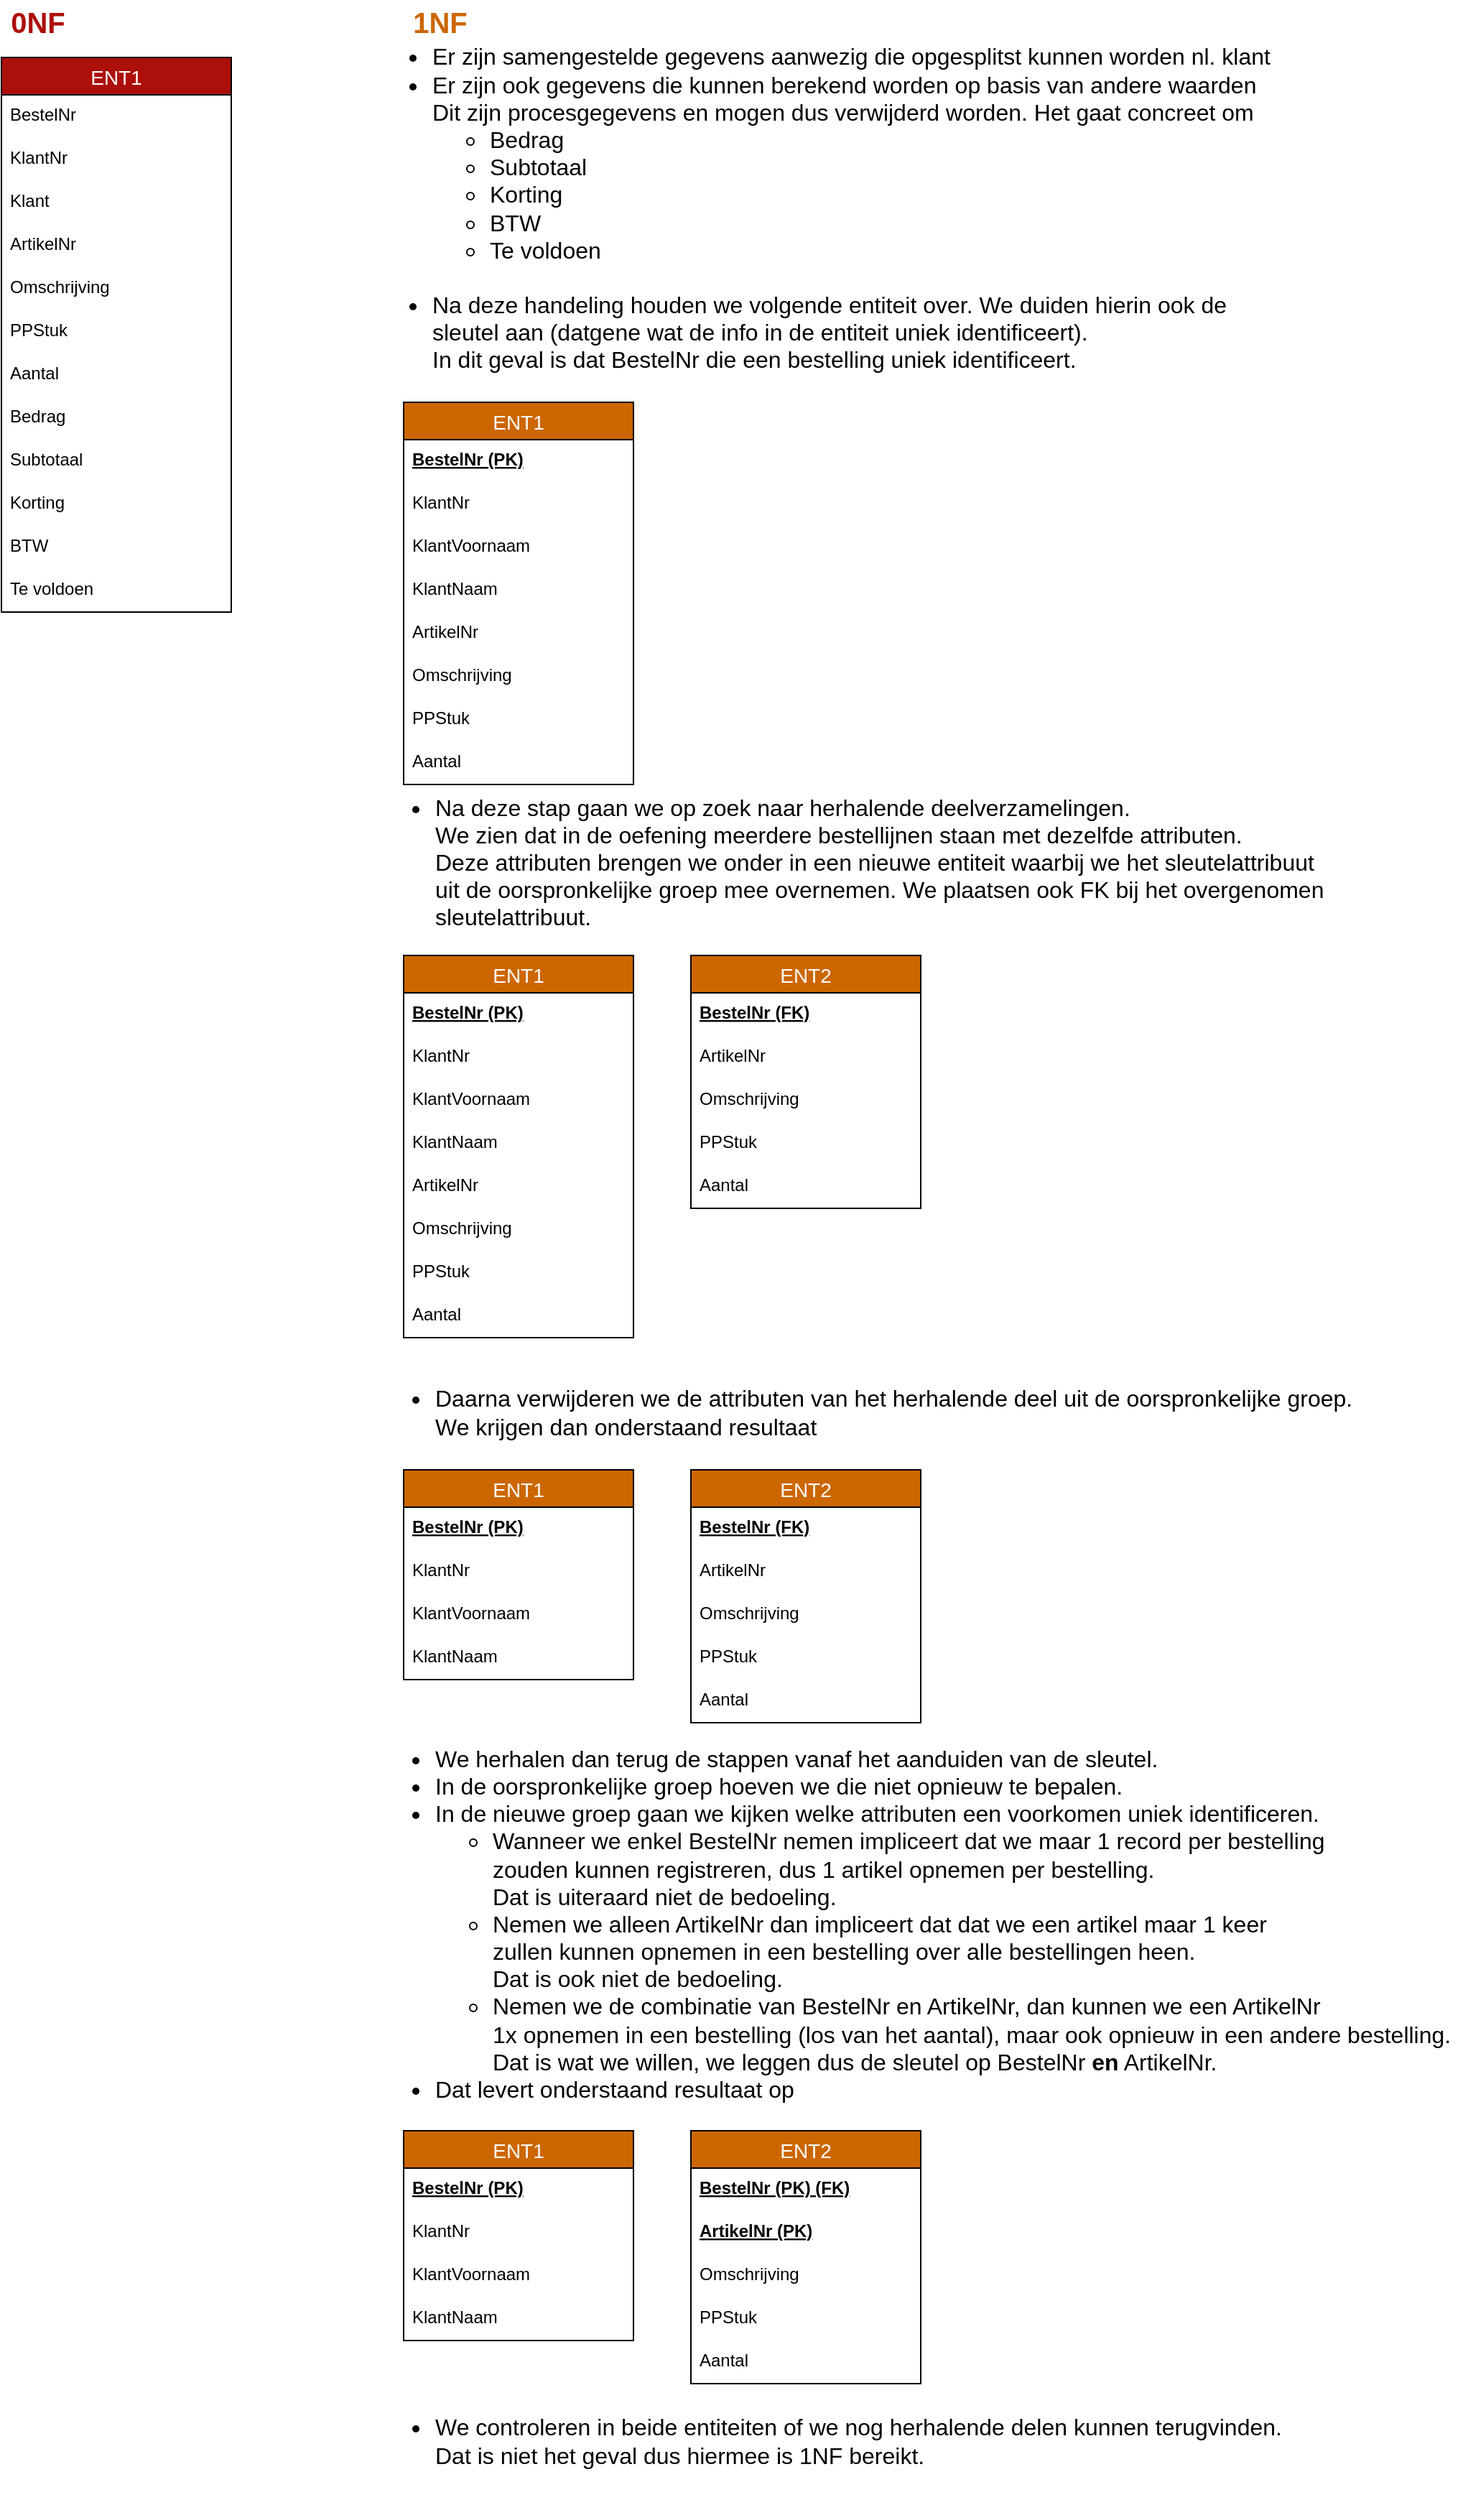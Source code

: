 <mxfile version="13.9.9" type="device" pages="5"><diagram id="R2lEEEUBdFMjLlhIrx00" name="Case 1 - Vuurwerk"><mxGraphModel dx="1422" dy="822" grid="1" gridSize="10" guides="1" tooltips="1" connect="1" arrows="1" fold="1" page="1" pageScale="1" pageWidth="850" pageHeight="1100" math="0" shadow="0" extFonts="Permanent Marker^https://fonts.googleapis.com/css?family=Permanent+Marker"><root><mxCell id="0"/><mxCell id="1" parent="0"/><mxCell id="E5xonwVhvpyoF0Op4DDS-1" value="ENT1" style="swimlane;fontStyle=0;childLayout=stackLayout;horizontal=1;startSize=26;horizontalStack=0;resizeParent=1;resizeParentMax=0;resizeLast=0;collapsible=1;marginBottom=0;align=center;fontSize=14;fillColor=#AD0F0A;fontColor=#FFFFFF;" parent="1" vertex="1"><mxGeometry x="40" y="80" width="160" height="386" as="geometry"/></mxCell><mxCell id="E5xonwVhvpyoF0Op4DDS-2" value="BestelNr" style="text;strokeColor=none;fillColor=none;spacingLeft=4;spacingRight=4;overflow=hidden;rotatable=0;points=[[0,0.5],[1,0.5]];portConstraint=eastwest;fontSize=12;" parent="E5xonwVhvpyoF0Op4DDS-1" vertex="1"><mxGeometry y="26" width="160" height="30" as="geometry"/></mxCell><mxCell id="E5xonwVhvpyoF0Op4DDS-4" value="KlantNr" style="text;strokeColor=none;fillColor=none;spacingLeft=4;spacingRight=4;overflow=hidden;rotatable=0;points=[[0,0.5],[1,0.5]];portConstraint=eastwest;fontSize=12;" parent="E5xonwVhvpyoF0Op4DDS-1" vertex="1"><mxGeometry y="56" width="160" height="30" as="geometry"/></mxCell><mxCell id="E5xonwVhvpyoF0Op4DDS-3" value="Klant" style="text;strokeColor=none;fillColor=none;spacingLeft=4;spacingRight=4;overflow=hidden;rotatable=0;points=[[0,0.5],[1,0.5]];portConstraint=eastwest;fontSize=12;" parent="E5xonwVhvpyoF0Op4DDS-1" vertex="1"><mxGeometry y="86" width="160" height="30" as="geometry"/></mxCell><mxCell id="E5xonwVhvpyoF0Op4DDS-5" value="ArtikelNr" style="text;strokeColor=none;fillColor=none;spacingLeft=4;spacingRight=4;overflow=hidden;rotatable=0;points=[[0,0.5],[1,0.5]];portConstraint=eastwest;fontSize=12;" parent="E5xonwVhvpyoF0Op4DDS-1" vertex="1"><mxGeometry y="116" width="160" height="30" as="geometry"/></mxCell><mxCell id="E5xonwVhvpyoF0Op4DDS-6" value="Omschrijving" style="text;strokeColor=none;fillColor=none;spacingLeft=4;spacingRight=4;overflow=hidden;rotatable=0;points=[[0,0.5],[1,0.5]];portConstraint=eastwest;fontSize=12;" parent="E5xonwVhvpyoF0Op4DDS-1" vertex="1"><mxGeometry y="146" width="160" height="30" as="geometry"/></mxCell><mxCell id="E5xonwVhvpyoF0Op4DDS-7" value="PPStuk" style="text;strokeColor=none;fillColor=none;spacingLeft=4;spacingRight=4;overflow=hidden;rotatable=0;points=[[0,0.5],[1,0.5]];portConstraint=eastwest;fontSize=12;" parent="E5xonwVhvpyoF0Op4DDS-1" vertex="1"><mxGeometry y="176" width="160" height="30" as="geometry"/></mxCell><mxCell id="E5xonwVhvpyoF0Op4DDS-8" value="Aantal" style="text;strokeColor=none;fillColor=none;spacingLeft=4;spacingRight=4;overflow=hidden;rotatable=0;points=[[0,0.5],[1,0.5]];portConstraint=eastwest;fontSize=12;" parent="E5xonwVhvpyoF0Op4DDS-1" vertex="1"><mxGeometry y="206" width="160" height="30" as="geometry"/></mxCell><mxCell id="E5xonwVhvpyoF0Op4DDS-9" value="Bedrag" style="text;strokeColor=none;fillColor=none;spacingLeft=4;spacingRight=4;overflow=hidden;rotatable=0;points=[[0,0.5],[1,0.5]];portConstraint=eastwest;fontSize=12;" parent="E5xonwVhvpyoF0Op4DDS-1" vertex="1"><mxGeometry y="236" width="160" height="30" as="geometry"/></mxCell><mxCell id="E5xonwVhvpyoF0Op4DDS-10" value="Subtotaal" style="text;strokeColor=none;fillColor=none;spacingLeft=4;spacingRight=4;overflow=hidden;rotatable=0;points=[[0,0.5],[1,0.5]];portConstraint=eastwest;fontSize=12;" parent="E5xonwVhvpyoF0Op4DDS-1" vertex="1"><mxGeometry y="266" width="160" height="30" as="geometry"/></mxCell><mxCell id="E5xonwVhvpyoF0Op4DDS-11" value="Korting" style="text;strokeColor=none;fillColor=none;spacingLeft=4;spacingRight=4;overflow=hidden;rotatable=0;points=[[0,0.5],[1,0.5]];portConstraint=eastwest;fontSize=12;" parent="E5xonwVhvpyoF0Op4DDS-1" vertex="1"><mxGeometry y="296" width="160" height="30" as="geometry"/></mxCell><mxCell id="E5xonwVhvpyoF0Op4DDS-12" value="BTW" style="text;strokeColor=none;fillColor=none;spacingLeft=4;spacingRight=4;overflow=hidden;rotatable=0;points=[[0,0.5],[1,0.5]];portConstraint=eastwest;fontSize=12;" parent="E5xonwVhvpyoF0Op4DDS-1" vertex="1"><mxGeometry y="326" width="160" height="30" as="geometry"/></mxCell><mxCell id="E5xonwVhvpyoF0Op4DDS-13" value="Te voldoen" style="text;strokeColor=none;fillColor=none;spacingLeft=4;spacingRight=4;overflow=hidden;rotatable=0;points=[[0,0.5],[1,0.5]];portConstraint=eastwest;fontSize=12;" parent="E5xonwVhvpyoF0Op4DDS-1" vertex="1"><mxGeometry y="356" width="160" height="30" as="geometry"/></mxCell><mxCell id="E5xonwVhvpyoF0Op4DDS-14" value="0NF" style="text;html=1;align=center;verticalAlign=middle;resizable=0;points=[];autosize=1;fontSize=20;fontStyle=1;fontColor=#AD0F0A;" parent="1" vertex="1"><mxGeometry x="40" y="40" width="50" height="30" as="geometry"/></mxCell><mxCell id="E5xonwVhvpyoF0Op4DDS-15" value="1NF" style="text;html=1;align=center;verticalAlign=middle;resizable=0;points=[];autosize=1;fontSize=20;fontStyle=1;fontColor=#CC6600;" parent="1" vertex="1"><mxGeometry x="320" y="40" width="50" height="30" as="geometry"/></mxCell><mxCell id="E5xonwVhvpyoF0Op4DDS-16" value="&lt;ul&gt;&lt;li&gt;Er zijn samengestelde gegevens aanwezig die opgesplitst kunnen worden nl. klant&lt;/li&gt;&lt;li&gt;Er zijn ook gegevens die kunnen berekend worden op basis van andere waarden&lt;br&gt;Dit zijn procesgegevens en mogen dus verwijderd worden. Het gaat concreet om&lt;br&gt;&lt;/li&gt;&lt;ul&gt;&lt;li&gt;Bedrag&lt;/li&gt;&lt;li&gt;Subtotaal&lt;/li&gt;&lt;li&gt;Korting&lt;/li&gt;&lt;li&gt;BTW&lt;/li&gt;&lt;li&gt;Te voldoen&lt;br&gt;&lt;br&gt;&lt;/li&gt;&lt;/ul&gt;&lt;li&gt;Na deze handeling houden we volgende entiteit over. We duiden hierin ook de&lt;br&gt;sleutel aan (datgene wat de info in de entiteit uniek identificeert).&lt;br&gt;In dit geval is dat BestelNr die een bestelling uniek identificeert.&amp;nbsp;&lt;/li&gt;&lt;/ul&gt;" style="text;html=1;align=left;verticalAlign=middle;resizable=0;points=[];autosize=1;fontSize=16;spacing=0;" parent="1" vertex="1"><mxGeometry x="300" y="50" width="640" height="270" as="geometry"/></mxCell><mxCell id="E5xonwVhvpyoF0Op4DDS-17" value="ENT1" style="swimlane;fontStyle=0;childLayout=stackLayout;horizontal=1;startSize=26;horizontalStack=0;resizeParent=1;resizeParentMax=0;resizeLast=0;collapsible=1;marginBottom=0;align=center;fontSize=14;fontColor=#FFFFFF;fillColor=#CC6600;" parent="1" vertex="1"><mxGeometry x="320" y="320" width="160" height="266" as="geometry"/></mxCell><mxCell id="E5xonwVhvpyoF0Op4DDS-18" value="BestelNr (PK)" style="text;strokeColor=none;fillColor=none;spacingLeft=4;spacingRight=4;overflow=hidden;rotatable=0;points=[[0,0.5],[1,0.5]];portConstraint=eastwest;fontSize=12;fontStyle=5" parent="E5xonwVhvpyoF0Op4DDS-17" vertex="1"><mxGeometry y="26" width="160" height="30" as="geometry"/></mxCell><mxCell id="E5xonwVhvpyoF0Op4DDS-20" value="KlantNr" style="text;strokeColor=none;fillColor=none;spacingLeft=4;spacingRight=4;overflow=hidden;rotatable=0;points=[[0,0.5],[1,0.5]];portConstraint=eastwest;fontSize=12;" parent="E5xonwVhvpyoF0Op4DDS-17" vertex="1"><mxGeometry y="56" width="160" height="30" as="geometry"/></mxCell><mxCell id="kCgPm_7K9zPsg-h1pmXL-1" value="KlantVoornaam" style="text;strokeColor=none;fillColor=none;spacingLeft=4;spacingRight=4;overflow=hidden;rotatable=0;points=[[0,0.5],[1,0.5]];portConstraint=eastwest;fontSize=12;" parent="E5xonwVhvpyoF0Op4DDS-17" vertex="1"><mxGeometry y="86" width="160" height="30" as="geometry"/></mxCell><mxCell id="E5xonwVhvpyoF0Op4DDS-19" value="KlantNaam" style="text;strokeColor=none;fillColor=none;spacingLeft=4;spacingRight=4;overflow=hidden;rotatable=0;points=[[0,0.5],[1,0.5]];portConstraint=eastwest;fontSize=12;" parent="E5xonwVhvpyoF0Op4DDS-17" vertex="1"><mxGeometry y="116" width="160" height="30" as="geometry"/></mxCell><mxCell id="E5xonwVhvpyoF0Op4DDS-21" value="ArtikelNr" style="text;strokeColor=none;fillColor=none;spacingLeft=4;spacingRight=4;overflow=hidden;rotatable=0;points=[[0,0.5],[1,0.5]];portConstraint=eastwest;fontSize=12;" parent="E5xonwVhvpyoF0Op4DDS-17" vertex="1"><mxGeometry y="146" width="160" height="30" as="geometry"/></mxCell><mxCell id="E5xonwVhvpyoF0Op4DDS-22" value="Omschrijving" style="text;strokeColor=none;fillColor=none;spacingLeft=4;spacingRight=4;overflow=hidden;rotatable=0;points=[[0,0.5],[1,0.5]];portConstraint=eastwest;fontSize=12;" parent="E5xonwVhvpyoF0Op4DDS-17" vertex="1"><mxGeometry y="176" width="160" height="30" as="geometry"/></mxCell><mxCell id="E5xonwVhvpyoF0Op4DDS-23" value="PPStuk" style="text;strokeColor=none;fillColor=none;spacingLeft=4;spacingRight=4;overflow=hidden;rotatable=0;points=[[0,0.5],[1,0.5]];portConstraint=eastwest;fontSize=12;" parent="E5xonwVhvpyoF0Op4DDS-17" vertex="1"><mxGeometry y="206" width="160" height="30" as="geometry"/></mxCell><mxCell id="E5xonwVhvpyoF0Op4DDS-24" value="Aantal" style="text;strokeColor=none;fillColor=none;spacingLeft=4;spacingRight=4;overflow=hidden;rotatable=0;points=[[0,0.5],[1,0.5]];portConstraint=eastwest;fontSize=12;" parent="E5xonwVhvpyoF0Op4DDS-17" vertex="1"><mxGeometry y="236" width="160" height="30" as="geometry"/></mxCell><mxCell id="E5xonwVhvpyoF0Op4DDS-30" value="&lt;ul&gt;&lt;li&gt;Na deze stap gaan we op zoek naar herhalende deelverzamelingen.&lt;br&gt;We zien dat in de oefening meerdere bestellijnen staan met dezelfde attributen.&lt;br&gt;Deze attributen brengen we onder in een nieuwe entiteit waarbij we het sleutelattribuut&lt;br&gt;uit de oorspronkelijke groep mee overnemen. We plaatsen ook FK bij het overgenomen&lt;br&gt;sleutelattribuut.&lt;/li&gt;&lt;/ul&gt;" style="text;html=1;align=left;verticalAlign=middle;resizable=0;points=[];autosize=1;fontSize=16;" parent="1" vertex="1"><mxGeometry x="300" y="575" width="670" height="130" as="geometry"/></mxCell><mxCell id="E5xonwVhvpyoF0Op4DDS-31" value="ENT1" style="swimlane;fontStyle=0;childLayout=stackLayout;horizontal=1;startSize=26;horizontalStack=0;resizeParent=1;resizeParentMax=0;resizeLast=0;collapsible=1;marginBottom=0;align=center;fontSize=14;fontColor=#FFFFFF;fillColor=#CC6600;" parent="1" vertex="1"><mxGeometry x="320" y="705" width="160" height="266" as="geometry"/></mxCell><mxCell id="E5xonwVhvpyoF0Op4DDS-32" value="BestelNr (PK)" style="text;strokeColor=none;fillColor=none;spacingLeft=4;spacingRight=4;overflow=hidden;rotatable=0;points=[[0,0.5],[1,0.5]];portConstraint=eastwest;fontSize=12;fontStyle=5" parent="E5xonwVhvpyoF0Op4DDS-31" vertex="1"><mxGeometry y="26" width="160" height="30" as="geometry"/></mxCell><mxCell id="E5xonwVhvpyoF0Op4DDS-34" value="KlantNr" style="text;strokeColor=none;fillColor=none;spacingLeft=4;spacingRight=4;overflow=hidden;rotatable=0;points=[[0,0.5],[1,0.5]];portConstraint=eastwest;fontSize=12;" parent="E5xonwVhvpyoF0Op4DDS-31" vertex="1"><mxGeometry y="56" width="160" height="30" as="geometry"/></mxCell><mxCell id="kCgPm_7K9zPsg-h1pmXL-2" value="KlantVoornaam" style="text;strokeColor=none;fillColor=none;spacingLeft=4;spacingRight=4;overflow=hidden;rotatable=0;points=[[0,0.5],[1,0.5]];portConstraint=eastwest;fontSize=12;" parent="E5xonwVhvpyoF0Op4DDS-31" vertex="1"><mxGeometry y="86" width="160" height="30" as="geometry"/></mxCell><mxCell id="E5xonwVhvpyoF0Op4DDS-33" value="KlantNaam" style="text;strokeColor=none;fillColor=none;spacingLeft=4;spacingRight=4;overflow=hidden;rotatable=0;points=[[0,0.5],[1,0.5]];portConstraint=eastwest;fontSize=12;" parent="E5xonwVhvpyoF0Op4DDS-31" vertex="1"><mxGeometry y="116" width="160" height="30" as="geometry"/></mxCell><mxCell id="E5xonwVhvpyoF0Op4DDS-35" value="ArtikelNr" style="text;strokeColor=none;fillColor=none;spacingLeft=4;spacingRight=4;overflow=hidden;rotatable=0;points=[[0,0.5],[1,0.5]];portConstraint=eastwest;fontSize=12;" parent="E5xonwVhvpyoF0Op4DDS-31" vertex="1"><mxGeometry y="146" width="160" height="30" as="geometry"/></mxCell><mxCell id="E5xonwVhvpyoF0Op4DDS-36" value="Omschrijving" style="text;strokeColor=none;fillColor=none;spacingLeft=4;spacingRight=4;overflow=hidden;rotatable=0;points=[[0,0.5],[1,0.5]];portConstraint=eastwest;fontSize=12;" parent="E5xonwVhvpyoF0Op4DDS-31" vertex="1"><mxGeometry y="176" width="160" height="30" as="geometry"/></mxCell><mxCell id="E5xonwVhvpyoF0Op4DDS-37" value="PPStuk" style="text;strokeColor=none;fillColor=none;spacingLeft=4;spacingRight=4;overflow=hidden;rotatable=0;points=[[0,0.5],[1,0.5]];portConstraint=eastwest;fontSize=12;" parent="E5xonwVhvpyoF0Op4DDS-31" vertex="1"><mxGeometry y="206" width="160" height="30" as="geometry"/></mxCell><mxCell id="E5xonwVhvpyoF0Op4DDS-38" value="Aantal" style="text;strokeColor=none;fillColor=none;spacingLeft=4;spacingRight=4;overflow=hidden;rotatable=0;points=[[0,0.5],[1,0.5]];portConstraint=eastwest;fontSize=12;" parent="E5xonwVhvpyoF0Op4DDS-31" vertex="1"><mxGeometry y="236" width="160" height="30" as="geometry"/></mxCell><mxCell id="E5xonwVhvpyoF0Op4DDS-39" value="ENT2" style="swimlane;fontStyle=0;childLayout=stackLayout;horizontal=1;startSize=26;horizontalStack=0;resizeParent=1;resizeParentMax=0;resizeLast=0;collapsible=1;marginBottom=0;align=center;fontSize=14;fontColor=#FFFFFF;fillColor=#CC6600;" parent="1" vertex="1"><mxGeometry x="520" y="705" width="160" height="176" as="geometry"/></mxCell><mxCell id="E5xonwVhvpyoF0Op4DDS-40" value="BestelNr (FK)" style="text;strokeColor=none;fillColor=none;spacingLeft=4;spacingRight=4;overflow=hidden;rotatable=0;points=[[0,0.5],[1,0.5]];portConstraint=eastwest;fontSize=12;fontStyle=5" parent="E5xonwVhvpyoF0Op4DDS-39" vertex="1"><mxGeometry y="26" width="160" height="30" as="geometry"/></mxCell><mxCell id="E5xonwVhvpyoF0Op4DDS-43" value="ArtikelNr" style="text;strokeColor=none;fillColor=none;spacingLeft=4;spacingRight=4;overflow=hidden;rotatable=0;points=[[0,0.5],[1,0.5]];portConstraint=eastwest;fontSize=12;" parent="E5xonwVhvpyoF0Op4DDS-39" vertex="1"><mxGeometry y="56" width="160" height="30" as="geometry"/></mxCell><mxCell id="E5xonwVhvpyoF0Op4DDS-44" value="Omschrijving" style="text;strokeColor=none;fillColor=none;spacingLeft=4;spacingRight=4;overflow=hidden;rotatable=0;points=[[0,0.5],[1,0.5]];portConstraint=eastwest;fontSize=12;" parent="E5xonwVhvpyoF0Op4DDS-39" vertex="1"><mxGeometry y="86" width="160" height="30" as="geometry"/></mxCell><mxCell id="E5xonwVhvpyoF0Op4DDS-45" value="PPStuk" style="text;strokeColor=none;fillColor=none;spacingLeft=4;spacingRight=4;overflow=hidden;rotatable=0;points=[[0,0.5],[1,0.5]];portConstraint=eastwest;fontSize=12;" parent="E5xonwVhvpyoF0Op4DDS-39" vertex="1"><mxGeometry y="116" width="160" height="30" as="geometry"/></mxCell><mxCell id="E5xonwVhvpyoF0Op4DDS-46" value="Aantal" style="text;strokeColor=none;fillColor=none;spacingLeft=4;spacingRight=4;overflow=hidden;rotatable=0;points=[[0,0.5],[1,0.5]];portConstraint=eastwest;fontSize=12;" parent="E5xonwVhvpyoF0Op4DDS-39" vertex="1"><mxGeometry y="146" width="160" height="30" as="geometry"/></mxCell><mxCell id="E5xonwVhvpyoF0Op4DDS-47" value="&lt;ul&gt;&lt;li&gt;Daarna verwijderen we de attributen van het herhalende deel uit de oorspronkelijke groep.&lt;br&gt;We krijgen dan onderstaand resultaat&lt;/li&gt;&lt;/ul&gt;" style="text;html=1;align=left;verticalAlign=middle;resizable=0;points=[];autosize=1;fontSize=16;" parent="1" vertex="1"><mxGeometry x="300" y="983" width="690" height="80" as="geometry"/></mxCell><mxCell id="E5xonwVhvpyoF0Op4DDS-48" value="ENT1" style="swimlane;fontStyle=0;childLayout=stackLayout;horizontal=1;startSize=26;horizontalStack=0;resizeParent=1;resizeParentMax=0;resizeLast=0;collapsible=1;marginBottom=0;align=center;fontSize=14;fontColor=#FFFFFF;fillColor=#CC6600;" parent="1" vertex="1"><mxGeometry x="320" y="1063" width="160" height="146" as="geometry"/></mxCell><mxCell id="E5xonwVhvpyoF0Op4DDS-49" value="BestelNr (PK)" style="text;strokeColor=none;fillColor=none;spacingLeft=4;spacingRight=4;overflow=hidden;rotatable=0;points=[[0,0.5],[1,0.5]];portConstraint=eastwest;fontSize=12;fontStyle=5" parent="E5xonwVhvpyoF0Op4DDS-48" vertex="1"><mxGeometry y="26" width="160" height="30" as="geometry"/></mxCell><mxCell id="E5xonwVhvpyoF0Op4DDS-51" value="KlantNr" style="text;strokeColor=none;fillColor=none;spacingLeft=4;spacingRight=4;overflow=hidden;rotatable=0;points=[[0,0.5],[1,0.5]];portConstraint=eastwest;fontSize=12;" parent="E5xonwVhvpyoF0Op4DDS-48" vertex="1"><mxGeometry y="56" width="160" height="30" as="geometry"/></mxCell><mxCell id="E5xonwVhvpyoF0Op4DDS-50" value="KlantVoornaam" style="text;strokeColor=none;fillColor=none;spacingLeft=4;spacingRight=4;overflow=hidden;rotatable=0;points=[[0,0.5],[1,0.5]];portConstraint=eastwest;fontSize=12;" parent="E5xonwVhvpyoF0Op4DDS-48" vertex="1"><mxGeometry y="86" width="160" height="30" as="geometry"/></mxCell><mxCell id="kCgPm_7K9zPsg-h1pmXL-3" value="KlantNaam" style="text;strokeColor=none;fillColor=none;spacingLeft=4;spacingRight=4;overflow=hidden;rotatable=0;points=[[0,0.5],[1,0.5]];portConstraint=eastwest;fontSize=12;" parent="E5xonwVhvpyoF0Op4DDS-48" vertex="1"><mxGeometry y="116" width="160" height="30" as="geometry"/></mxCell><mxCell id="E5xonwVhvpyoF0Op4DDS-56" value="ENT2" style="swimlane;fontStyle=0;childLayout=stackLayout;horizontal=1;startSize=26;horizontalStack=0;resizeParent=1;resizeParentMax=0;resizeLast=0;collapsible=1;marginBottom=0;align=center;fontSize=14;fontColor=#FFFFFF;fillColor=#CC6600;" parent="1" vertex="1"><mxGeometry x="520" y="1063" width="160" height="176" as="geometry"/></mxCell><mxCell id="E5xonwVhvpyoF0Op4DDS-57" value="BestelNr (FK)" style="text;strokeColor=none;fillColor=none;spacingLeft=4;spacingRight=4;overflow=hidden;rotatable=0;points=[[0,0.5],[1,0.5]];portConstraint=eastwest;fontSize=12;fontStyle=5" parent="E5xonwVhvpyoF0Op4DDS-56" vertex="1"><mxGeometry y="26" width="160" height="30" as="geometry"/></mxCell><mxCell id="E5xonwVhvpyoF0Op4DDS-58" value="ArtikelNr" style="text;strokeColor=none;fillColor=none;spacingLeft=4;spacingRight=4;overflow=hidden;rotatable=0;points=[[0,0.5],[1,0.5]];portConstraint=eastwest;fontSize=12;" parent="E5xonwVhvpyoF0Op4DDS-56" vertex="1"><mxGeometry y="56" width="160" height="30" as="geometry"/></mxCell><mxCell id="E5xonwVhvpyoF0Op4DDS-59" value="Omschrijving" style="text;strokeColor=none;fillColor=none;spacingLeft=4;spacingRight=4;overflow=hidden;rotatable=0;points=[[0,0.5],[1,0.5]];portConstraint=eastwest;fontSize=12;" parent="E5xonwVhvpyoF0Op4DDS-56" vertex="1"><mxGeometry y="86" width="160" height="30" as="geometry"/></mxCell><mxCell id="E5xonwVhvpyoF0Op4DDS-60" value="PPStuk" style="text;strokeColor=none;fillColor=none;spacingLeft=4;spacingRight=4;overflow=hidden;rotatable=0;points=[[0,0.5],[1,0.5]];portConstraint=eastwest;fontSize=12;" parent="E5xonwVhvpyoF0Op4DDS-56" vertex="1"><mxGeometry y="116" width="160" height="30" as="geometry"/></mxCell><mxCell id="E5xonwVhvpyoF0Op4DDS-61" value="Aantal" style="text;strokeColor=none;fillColor=none;spacingLeft=4;spacingRight=4;overflow=hidden;rotatable=0;points=[[0,0.5],[1,0.5]];portConstraint=eastwest;fontSize=12;" parent="E5xonwVhvpyoF0Op4DDS-56" vertex="1"><mxGeometry y="146" width="160" height="30" as="geometry"/></mxCell><mxCell id="E5xonwVhvpyoF0Op4DDS-62" value="&lt;ul&gt;&lt;li&gt;We herhalen dan terug de stappen vanaf het aanduiden van de sleutel.&lt;/li&gt;&lt;li&gt;In de oorspronkelijke groep hoeven we die niet opnieuw te bepalen.&lt;/li&gt;&lt;li&gt;In de nieuwe groep gaan we kijken welke attributen een voorkomen uniek identificeren.&lt;/li&gt;&lt;ul&gt;&lt;li&gt;Wanneer we enkel BestelNr nemen impliceert dat we maar 1 record per bestelling&lt;br&gt;zouden kunnen registreren, dus 1 artikel opnemen per bestelling.&lt;br&gt;Dat is uiteraard niet de bedoeling.&lt;/li&gt;&lt;li&gt;Nemen we alleen ArtikelNr dan impliceert dat dat we een artikel maar 1 keer&lt;br&gt;zullen kunnen opnemen in een bestelling over alle bestellingen heen.&lt;br&gt;Dat is ook niet de bedoeling.&lt;/li&gt;&lt;li&gt;Nemen we de combinatie van BestelNr en ArtikelNr, dan kunnen we een ArtikelNr&lt;br&gt;1x opnemen in een bestelling (los van het aantal), maar ook opnieuw in een andere bestelling.&lt;br&gt;Dat is wat we willen, we leggen dus de sleutel op BestelNr &lt;b&gt;en&lt;/b&gt; ArtikelNr.&lt;br&gt;&lt;/li&gt;&lt;/ul&gt;&lt;li&gt;Dat levert onderstaand resultaat op&lt;/li&gt;&lt;/ul&gt;" style="text;html=1;align=left;verticalAlign=middle;resizable=0;points=[];autosize=1;fontSize=16;" parent="1" vertex="1"><mxGeometry x="300" y="1239" width="760" height="280" as="geometry"/></mxCell><mxCell id="E5xonwVhvpyoF0Op4DDS-63" value="ENT1" style="swimlane;fontStyle=0;childLayout=stackLayout;horizontal=1;startSize=26;horizontalStack=0;resizeParent=1;resizeParentMax=0;resizeLast=0;collapsible=1;marginBottom=0;align=center;fontSize=14;fontColor=#FFFFFF;fillColor=#CC6600;" parent="1" vertex="1"><mxGeometry x="320" y="1523" width="160" height="146" as="geometry"/></mxCell><mxCell id="E5xonwVhvpyoF0Op4DDS-64" value="BestelNr (PK)" style="text;strokeColor=none;fillColor=none;spacingLeft=4;spacingRight=4;overflow=hidden;rotatable=0;points=[[0,0.5],[1,0.5]];portConstraint=eastwest;fontSize=12;fontStyle=5" parent="E5xonwVhvpyoF0Op4DDS-63" vertex="1"><mxGeometry y="26" width="160" height="30" as="geometry"/></mxCell><mxCell id="E5xonwVhvpyoF0Op4DDS-66" value="KlantNr" style="text;strokeColor=none;fillColor=none;spacingLeft=4;spacingRight=4;overflow=hidden;rotatable=0;points=[[0,0.5],[1,0.5]];portConstraint=eastwest;fontSize=12;" parent="E5xonwVhvpyoF0Op4DDS-63" vertex="1"><mxGeometry y="56" width="160" height="30" as="geometry"/></mxCell><mxCell id="E5xonwVhvpyoF0Op4DDS-65" value="KlantVoornaam" style="text;strokeColor=none;fillColor=none;spacingLeft=4;spacingRight=4;overflow=hidden;rotatable=0;points=[[0,0.5],[1,0.5]];portConstraint=eastwest;fontSize=12;" parent="E5xonwVhvpyoF0Op4DDS-63" vertex="1"><mxGeometry y="86" width="160" height="30" as="geometry"/></mxCell><mxCell id="kCgPm_7K9zPsg-h1pmXL-6" value="KlantNaam" style="text;strokeColor=none;fillColor=none;spacingLeft=4;spacingRight=4;overflow=hidden;rotatable=0;points=[[0,0.5],[1,0.5]];portConstraint=eastwest;fontSize=12;" parent="E5xonwVhvpyoF0Op4DDS-63" vertex="1"><mxGeometry y="116" width="160" height="30" as="geometry"/></mxCell><mxCell id="E5xonwVhvpyoF0Op4DDS-67" value="ENT2" style="swimlane;fontStyle=0;childLayout=stackLayout;horizontal=1;startSize=26;horizontalStack=0;resizeParent=1;resizeParentMax=0;resizeLast=0;collapsible=1;marginBottom=0;align=center;fontSize=14;fontColor=#FFFFFF;fillColor=#CC6600;" parent="1" vertex="1"><mxGeometry x="520" y="1523" width="160" height="176" as="geometry"/></mxCell><mxCell id="E5xonwVhvpyoF0Op4DDS-68" value="BestelNr (PK) (FK)" style="text;strokeColor=none;fillColor=none;spacingLeft=4;spacingRight=4;overflow=hidden;rotatable=0;points=[[0,0.5],[1,0.5]];portConstraint=eastwest;fontSize=12;fontStyle=5" parent="E5xonwVhvpyoF0Op4DDS-67" vertex="1"><mxGeometry y="26" width="160" height="30" as="geometry"/></mxCell><mxCell id="E5xonwVhvpyoF0Op4DDS-69" value="ArtikelNr (PK)" style="text;strokeColor=none;fillColor=none;spacingLeft=4;spacingRight=4;overflow=hidden;rotatable=0;points=[[0,0.5],[1,0.5]];portConstraint=eastwest;fontSize=12;fontStyle=5" parent="E5xonwVhvpyoF0Op4DDS-67" vertex="1"><mxGeometry y="56" width="160" height="30" as="geometry"/></mxCell><mxCell id="E5xonwVhvpyoF0Op4DDS-70" value="Omschrijving" style="text;strokeColor=none;fillColor=none;spacingLeft=4;spacingRight=4;overflow=hidden;rotatable=0;points=[[0,0.5],[1,0.5]];portConstraint=eastwest;fontSize=12;" parent="E5xonwVhvpyoF0Op4DDS-67" vertex="1"><mxGeometry y="86" width="160" height="30" as="geometry"/></mxCell><mxCell id="E5xonwVhvpyoF0Op4DDS-71" value="PPStuk" style="text;strokeColor=none;fillColor=none;spacingLeft=4;spacingRight=4;overflow=hidden;rotatable=0;points=[[0,0.5],[1,0.5]];portConstraint=eastwest;fontSize=12;" parent="E5xonwVhvpyoF0Op4DDS-67" vertex="1"><mxGeometry y="116" width="160" height="30" as="geometry"/></mxCell><mxCell id="E5xonwVhvpyoF0Op4DDS-72" value="Aantal" style="text;strokeColor=none;fillColor=none;spacingLeft=4;spacingRight=4;overflow=hidden;rotatable=0;points=[[0,0.5],[1,0.5]];portConstraint=eastwest;fontSize=12;" parent="E5xonwVhvpyoF0Op4DDS-67" vertex="1"><mxGeometry y="146" width="160" height="30" as="geometry"/></mxCell><mxCell id="E5xonwVhvpyoF0Op4DDS-73" value="&lt;ul&gt;&lt;li&gt;We controleren in beide entiteiten of we nog herhalende delen kunnen terugvinden.&lt;br&gt;Dat is niet het geval dus hiermee is 1NF bereikt.&lt;/li&gt;&lt;/ul&gt;" style="text;html=1;align=left;verticalAlign=middle;resizable=0;points=[];autosize=1;fontSize=16;" parent="1" vertex="1"><mxGeometry x="300" y="1699" width="640" height="80" as="geometry"/></mxCell></root></mxGraphModel></diagram><diagram id="alShIKlcZ3zGznZ9YZSY" name="Case 2 - Student"><mxGraphModel dx="1422" dy="822" grid="1" gridSize="10" guides="1" tooltips="1" connect="1" arrows="1" fold="1" page="1" pageScale="1" pageWidth="827" pageHeight="1169" math="0" shadow="0"><root><mxCell id="8VB15ubCCZPNSrbA4xf6-0"/><mxCell id="8VB15ubCCZPNSrbA4xf6-1" parent="8VB15ubCCZPNSrbA4xf6-0"/><mxCell id="8VB15ubCCZPNSrbA4xf6-2" value="ENT1" style="swimlane;fontStyle=0;childLayout=stackLayout;horizontal=1;startSize=26;horizontalStack=0;resizeParent=1;resizeParentMax=0;resizeLast=0;collapsible=1;marginBottom=0;align=center;fontSize=14;fontColor=#FFFFFF;fillColor=#AD0F0A;" parent="8VB15ubCCZPNSrbA4xf6-1" vertex="1"><mxGeometry x="20" y="79" width="180" height="506" as="geometry"/></mxCell><mxCell id="8VB15ubCCZPNSrbA4xf6-3" value="StudentNr" style="text;strokeColor=none;fillColor=none;spacingLeft=4;spacingRight=4;overflow=hidden;rotatable=0;points=[[0,0.5],[1,0.5]];portConstraint=eastwest;fontSize=12;" parent="8VB15ubCCZPNSrbA4xf6-2" vertex="1"><mxGeometry y="26" width="180" height="30" as="geometry"/></mxCell><mxCell id="8VB15ubCCZPNSrbA4xf6-4" value="StudentNaam" style="text;strokeColor=none;fillColor=none;spacingLeft=4;spacingRight=4;overflow=hidden;rotatable=0;points=[[0,0.5],[1,0.5]];portConstraint=eastwest;fontSize=12;" parent="8VB15ubCCZPNSrbA4xf6-2" vertex="1"><mxGeometry y="56" width="180" height="30" as="geometry"/></mxCell><mxCell id="8VB15ubCCZPNSrbA4xf6-5" value="StudentAdres" style="text;strokeColor=none;fillColor=none;spacingLeft=4;spacingRight=4;overflow=hidden;rotatable=0;points=[[0,0.5],[1,0.5]];portConstraint=eastwest;fontSize=12;" parent="8VB15ubCCZPNSrbA4xf6-2" vertex="1"><mxGeometry y="86" width="180" height="30" as="geometry"/></mxCell><mxCell id="8VB15ubCCZPNSrbA4xf6-6" value="StudentWoonplaats" style="text;strokeColor=none;fillColor=none;spacingLeft=4;spacingRight=4;overflow=hidden;rotatable=0;points=[[0,0.5],[1,0.5]];portConstraint=eastwest;fontSize=12;" parent="8VB15ubCCZPNSrbA4xf6-2" vertex="1"><mxGeometry y="116" width="180" height="30" as="geometry"/></mxCell><mxCell id="8VB15ubCCZPNSrbA4xf6-7" value="OpleidingsCode" style="text;strokeColor=none;fillColor=none;spacingLeft=4;spacingRight=4;overflow=hidden;rotatable=0;points=[[0,0.5],[1,0.5]];portConstraint=eastwest;fontSize=12;" parent="8VB15ubCCZPNSrbA4xf6-2" vertex="1"><mxGeometry y="146" width="180" height="30" as="geometry"/></mxCell><mxCell id="8VB15ubCCZPNSrbA4xf6-8" value="OpleidingsNaam" style="text;strokeColor=none;fillColor=none;spacingLeft=4;spacingRight=4;overflow=hidden;rotatable=0;points=[[0,0.5],[1,0.5]];portConstraint=eastwest;fontSize=12;" parent="8VB15ubCCZPNSrbA4xf6-2" vertex="1"><mxGeometry y="176" width="180" height="30" as="geometry"/></mxCell><mxCell id="8VB15ubCCZPNSrbA4xf6-9" value="Jaar" style="text;strokeColor=none;fillColor=none;spacingLeft=4;spacingRight=4;overflow=hidden;rotatable=0;points=[[0,0.5],[1,0.5]];portConstraint=eastwest;fontSize=12;" parent="8VB15ubCCZPNSrbA4xf6-2" vertex="1"><mxGeometry y="206" width="180" height="30" as="geometry"/></mxCell><mxCell id="8VB15ubCCZPNSrbA4xf6-10" value="Opleiding" style="text;strokeColor=none;fillColor=none;spacingLeft=4;spacingRight=4;overflow=hidden;rotatable=0;points=[[0,0.5],[1,0.5]];portConstraint=eastwest;fontSize=12;" parent="8VB15ubCCZPNSrbA4xf6-2" vertex="1"><mxGeometry y="236" width="180" height="30" as="geometry"/></mxCell><mxCell id="8VB15ubCCZPNSrbA4xf6-11" value="Studiepunten" style="text;strokeColor=none;fillColor=none;spacingLeft=4;spacingRight=4;overflow=hidden;rotatable=0;points=[[0,0.5],[1,0.5]];portConstraint=eastwest;fontSize=12;" parent="8VB15ubCCZPNSrbA4xf6-2" vertex="1"><mxGeometry y="266" width="180" height="30" as="geometry"/></mxCell><mxCell id="8VB15ubCCZPNSrbA4xf6-12" value="BehaaldePunten" style="text;strokeColor=none;fillColor=none;spacingLeft=4;spacingRight=4;overflow=hidden;rotatable=0;points=[[0,0.5],[1,0.5]];portConstraint=eastwest;fontSize=12;" parent="8VB15ubCCZPNSrbA4xf6-2" vertex="1"><mxGeometry y="296" width="180" height="30" as="geometry"/></mxCell><mxCell id="8VB15ubCCZPNSrbA4xf6-13" value="GewogenPunten" style="text;strokeColor=none;fillColor=none;spacingLeft=4;spacingRight=4;overflow=hidden;rotatable=0;points=[[0,0.5],[1,0.5]];portConstraint=eastwest;fontSize=12;" parent="8VB15ubCCZPNSrbA4xf6-2" vertex="1"><mxGeometry y="326" width="180" height="30" as="geometry"/></mxCell><mxCell id="8VB15ubCCZPNSrbA4xf6-14" value="Op" style="text;strokeColor=none;fillColor=none;spacingLeft=4;spacingRight=4;overflow=hidden;rotatable=0;points=[[0,0.5],[1,0.5]];portConstraint=eastwest;fontSize=12;" parent="8VB15ubCCZPNSrbA4xf6-2" vertex="1"><mxGeometry y="356" width="180" height="30" as="geometry"/></mxCell><mxCell id="8VB15ubCCZPNSrbA4xf6-15" value="TotaalGewogen" style="text;strokeColor=none;fillColor=none;spacingLeft=4;spacingRight=4;overflow=hidden;rotatable=0;points=[[0,0.5],[1,0.5]];portConstraint=eastwest;fontSize=12;" parent="8VB15ubCCZPNSrbA4xf6-2" vertex="1"><mxGeometry y="386" width="180" height="30" as="geometry"/></mxCell><mxCell id="8VB15ubCCZPNSrbA4xf6-16" value="TotaalOp" style="text;strokeColor=none;fillColor=none;spacingLeft=4;spacingRight=4;overflow=hidden;rotatable=0;points=[[0,0.5],[1,0.5]];portConstraint=eastwest;fontSize=12;" parent="8VB15ubCCZPNSrbA4xf6-2" vertex="1"><mxGeometry y="416" width="180" height="30" as="geometry"/></mxCell><mxCell id="8VB15ubCCZPNSrbA4xf6-17" value="Procent" style="text;strokeColor=none;fillColor=none;spacingLeft=4;spacingRight=4;overflow=hidden;rotatable=0;points=[[0,0.5],[1,0.5]];portConstraint=eastwest;fontSize=12;" parent="8VB15ubCCZPNSrbA4xf6-2" vertex="1"><mxGeometry y="446" width="180" height="30" as="geometry"/></mxCell><mxCell id="8VB15ubCCZPNSrbA4xf6-18" value="AantalTekorten" style="text;strokeColor=none;fillColor=none;spacingLeft=4;spacingRight=4;overflow=hidden;rotatable=0;points=[[0,0.5],[1,0.5]];portConstraint=eastwest;fontSize=12;" parent="8VB15ubCCZPNSrbA4xf6-2" vertex="1"><mxGeometry y="476" width="180" height="30" as="geometry"/></mxCell><mxCell id="499TBvwJwBU5t5Qh1s4h-0" value="0NF" style="text;html=1;align=center;verticalAlign=middle;resizable=0;points=[];autosize=1;fontSize=20;fontStyle=1;fontColor=#AD0F0A;" parent="8VB15ubCCZPNSrbA4xf6-1" vertex="1"><mxGeometry x="20" y="40" width="50" height="30" as="geometry"/></mxCell><mxCell id="499TBvwJwBU5t5Qh1s4h-1" value="1NF" style="text;html=1;align=center;verticalAlign=middle;resizable=0;points=[];autosize=1;fontSize=20;fontStyle=1;fontColor=#CC6600;" parent="8VB15ubCCZPNSrbA4xf6-1" vertex="1"><mxGeometry x="280" y="40" width="50" height="30" as="geometry"/></mxCell><mxCell id="499TBvwJwBU5t5Qh1s4h-2" value="ENT1" style="swimlane;fontStyle=0;childLayout=stackLayout;horizontal=1;startSize=26;horizontalStack=0;resizeParent=1;resizeParentMax=0;resizeLast=0;collapsible=1;marginBottom=0;align=center;fontSize=14;fontColor=#FFFFFF;fillColor=#CC6600;" parent="8VB15ubCCZPNSrbA4xf6-1" vertex="1"><mxGeometry x="280" y="79" width="160" height="266" as="geometry"/></mxCell><mxCell id="499TBvwJwBU5t5Qh1s4h-3" value="StudentNr (PK)" style="text;strokeColor=none;fillColor=none;spacingLeft=4;spacingRight=4;overflow=hidden;rotatable=0;points=[[0,0.5],[1,0.5]];portConstraint=eastwest;fontSize=12;fontStyle=5" parent="499TBvwJwBU5t5Qh1s4h-2" vertex="1"><mxGeometry y="26" width="160" height="30" as="geometry"/></mxCell><mxCell id="499TBvwJwBU5t5Qh1s4h-4" value="StudentVoornaam" style="text;strokeColor=none;fillColor=none;spacingLeft=4;spacingRight=4;overflow=hidden;rotatable=0;points=[[0,0.5],[1,0.5]];portConstraint=eastwest;fontSize=12;" parent="499TBvwJwBU5t5Qh1s4h-2" vertex="1"><mxGeometry y="56" width="160" height="30" as="geometry"/></mxCell><mxCell id="vqitZuq9Ywxq-r3FDupF-0" value="StudentNaam" style="text;strokeColor=none;fillColor=none;spacingLeft=4;spacingRight=4;overflow=hidden;rotatable=0;points=[[0,0.5],[1,0.5]];portConstraint=eastwest;fontSize=12;" vertex="1" parent="499TBvwJwBU5t5Qh1s4h-2"><mxGeometry y="86" width="160" height="30" as="geometry"/></mxCell><mxCell id="499TBvwJwBU5t5Qh1s4h-5" value="StudentAdres" style="text;strokeColor=none;fillColor=none;spacingLeft=4;spacingRight=4;overflow=hidden;rotatable=0;points=[[0,0.5],[1,0.5]];portConstraint=eastwest;fontSize=12;" parent="499TBvwJwBU5t5Qh1s4h-2" vertex="1"><mxGeometry y="116" width="160" height="30" as="geometry"/></mxCell><mxCell id="499TBvwJwBU5t5Qh1s4h-6" value="StudentWoonplaats" style="text;strokeColor=none;fillColor=none;spacingLeft=4;spacingRight=4;overflow=hidden;rotatable=0;points=[[0,0.5],[1,0.5]];portConstraint=eastwest;fontSize=12;" parent="499TBvwJwBU5t5Qh1s4h-2" vertex="1"><mxGeometry y="146" width="160" height="30" as="geometry"/></mxCell><mxCell id="499TBvwJwBU5t5Qh1s4h-7" value="OpleidingsCode" style="text;strokeColor=none;fillColor=none;spacingLeft=4;spacingRight=4;overflow=hidden;rotatable=0;points=[[0,0.5],[1,0.5]];portConstraint=eastwest;fontSize=12;" parent="499TBvwJwBU5t5Qh1s4h-2" vertex="1"><mxGeometry y="176" width="160" height="30" as="geometry"/></mxCell><mxCell id="499TBvwJwBU5t5Qh1s4h-8" value="OpleidingsNaam" style="text;strokeColor=none;fillColor=none;spacingLeft=4;spacingRight=4;overflow=hidden;rotatable=0;points=[[0,0.5],[1,0.5]];portConstraint=eastwest;fontSize=12;" parent="499TBvwJwBU5t5Qh1s4h-2" vertex="1"><mxGeometry y="206" width="160" height="30" as="geometry"/></mxCell><mxCell id="499TBvwJwBU5t5Qh1s4h-9" value="Jaar" style="text;strokeColor=none;fillColor=none;spacingLeft=4;spacingRight=4;overflow=hidden;rotatable=0;points=[[0,0.5],[1,0.5]];portConstraint=eastwest;fontSize=12;" parent="499TBvwJwBU5t5Qh1s4h-2" vertex="1"><mxGeometry y="236" width="160" height="30" as="geometry"/></mxCell><mxCell id="499TBvwJwBU5t5Qh1s4h-20" value="ENT2" style="swimlane;fontStyle=0;childLayout=stackLayout;horizontal=1;startSize=26;horizontalStack=0;resizeParent=1;resizeParentMax=0;resizeLast=0;collapsible=1;marginBottom=0;align=center;fontSize=14;fontColor=#FFFFFF;fillColor=#CC6600;" parent="8VB15ubCCZPNSrbA4xf6-1" vertex="1"><mxGeometry x="480" y="79" width="160" height="146" as="geometry"/></mxCell><mxCell id="499TBvwJwBU5t5Qh1s4h-31" value="StudentNr(PK) (FK)" style="text;strokeColor=none;fillColor=none;spacingLeft=4;spacingRight=4;overflow=hidden;rotatable=0;points=[[0,0.5],[1,0.5]];portConstraint=eastwest;fontSize=12;fontStyle=5" parent="499TBvwJwBU5t5Qh1s4h-20" vertex="1"><mxGeometry y="26" width="160" height="30" as="geometry"/></mxCell><mxCell id="499TBvwJwBU5t5Qh1s4h-28" value="Opleiding (PK)" style="text;strokeColor=none;fillColor=none;spacingLeft=4;spacingRight=4;overflow=hidden;rotatable=0;points=[[0,0.5],[1,0.5]];portConstraint=eastwest;fontSize=12;fontStyle=5" parent="499TBvwJwBU5t5Qh1s4h-20" vertex="1"><mxGeometry y="56" width="160" height="30" as="geometry"/></mxCell><mxCell id="499TBvwJwBU5t5Qh1s4h-29" value="Studiepunten" style="text;strokeColor=none;fillColor=none;spacingLeft=4;spacingRight=4;overflow=hidden;rotatable=0;points=[[0,0.5],[1,0.5]];portConstraint=eastwest;fontSize=12;" parent="499TBvwJwBU5t5Qh1s4h-20" vertex="1"><mxGeometry y="86" width="160" height="30" as="geometry"/></mxCell><mxCell id="499TBvwJwBU5t5Qh1s4h-30" value="BehaaldePunten" style="text;strokeColor=none;fillColor=none;spacingLeft=4;spacingRight=4;overflow=hidden;rotatable=0;points=[[0,0.5],[1,0.5]];portConstraint=eastwest;fontSize=12;" parent="499TBvwJwBU5t5Qh1s4h-20" vertex="1"><mxGeometry y="116" width="160" height="30" as="geometry"/></mxCell></root></mxGraphModel></diagram><diagram name="Case 3 - Camping" id="Q2X4Fw7KRNP5MrcHcS2D"><mxGraphModel dx="1422" dy="822" grid="1" gridSize="10" guides="1" tooltips="1" connect="1" arrows="1" fold="1" page="1" pageScale="1" pageWidth="827" pageHeight="1169" math="0" shadow="0"><root><mxCell id="0WUg1i_QOb-C8ro9jnk1-0"/><mxCell id="0WUg1i_QOb-C8ro9jnk1-1" parent="0WUg1i_QOb-C8ro9jnk1-0"/><mxCell id="0WUg1i_QOb-C8ro9jnk1-2" value="ENT1" style="swimlane;fontStyle=0;childLayout=stackLayout;horizontal=1;startSize=26;horizontalStack=0;resizeParent=1;resizeParentMax=0;resizeLast=0;collapsible=1;marginBottom=0;align=center;fontSize=14;fillColor=#AD0F0A;fontColor=#FFFFFF;" parent="0WUg1i_QOb-C8ro9jnk1-1" vertex="1"><mxGeometry x="20" y="79" width="140" height="236" as="geometry"/></mxCell><mxCell id="0WUg1i_QOb-C8ro9jnk1-3" value="Plaats" style="text;strokeColor=none;fillColor=none;spacingLeft=4;spacingRight=4;overflow=hidden;rotatable=0;points=[[0,0.5],[1,0.5]];portConstraint=eastwest;fontSize=12;" parent="0WUg1i_QOb-C8ro9jnk1-2" vertex="1"><mxGeometry y="26" width="140" height="30" as="geometry"/></mxCell><mxCell id="0WUg1i_QOb-C8ro9jnk1-4" value="MaxTenten" style="text;strokeColor=none;fillColor=none;spacingLeft=4;spacingRight=4;overflow=hidden;rotatable=0;points=[[0,0.5],[1,0.5]];portConstraint=eastwest;fontSize=12;" parent="0WUg1i_QOb-C8ro9jnk1-2" vertex="1"><mxGeometry y="56" width="140" height="30" as="geometry"/></mxCell><mxCell id="0WUg1i_QOb-C8ro9jnk1-5" value="MaxPers" style="text;strokeColor=none;fillColor=none;spacingLeft=4;spacingRight=4;overflow=hidden;rotatable=0;points=[[0,0.5],[1,0.5]];portConstraint=eastwest;fontSize=12;" parent="0WUg1i_QOb-C8ro9jnk1-2" vertex="1"><mxGeometry y="86" width="140" height="30" as="geometry"/></mxCell><mxCell id="0WUg1i_QOb-C8ro9jnk1-6" value="PrijsVoor" style="text;strokeColor=none;fillColor=none;spacingLeft=4;spacingRight=4;overflow=hidden;rotatable=0;points=[[0,0.5],[1,0.5]];portConstraint=eastwest;fontSize=12;" parent="0WUg1i_QOb-C8ro9jnk1-2" vertex="1"><mxGeometry y="116" width="140" height="30" as="geometry"/></mxCell><mxCell id="0WUg1i_QOb-C8ro9jnk1-7" value="PrijsHoog" style="text;strokeColor=none;fillColor=none;spacingLeft=4;spacingRight=4;overflow=hidden;rotatable=0;points=[[0,0.5],[1,0.5]];portConstraint=eastwest;fontSize=12;" parent="0WUg1i_QOb-C8ro9jnk1-2" vertex="1"><mxGeometry y="146" width="140" height="30" as="geometry"/></mxCell><mxCell id="0WUg1i_QOb-C8ro9jnk1-8" value="VoorzieningenCode" style="text;strokeColor=none;fillColor=none;spacingLeft=4;spacingRight=4;overflow=hidden;rotatable=0;points=[[0,0.5],[1,0.5]];portConstraint=eastwest;fontSize=12;" parent="0WUg1i_QOb-C8ro9jnk1-2" vertex="1"><mxGeometry y="176" width="140" height="30" as="geometry"/></mxCell><mxCell id="0WUg1i_QOb-C8ro9jnk1-9" value="VoorzieningenNaam" style="text;strokeColor=none;fillColor=none;spacingLeft=4;spacingRight=4;overflow=hidden;rotatable=0;points=[[0,0.5],[1,0.5]];portConstraint=eastwest;fontSize=12;" parent="0WUg1i_QOb-C8ro9jnk1-2" vertex="1"><mxGeometry y="206" width="140" height="30" as="geometry"/></mxCell><mxCell id="0WUg1i_QOb-C8ro9jnk1-19" value="0NF" style="text;html=1;align=center;verticalAlign=middle;resizable=0;points=[];autosize=1;fontSize=20;fontStyle=1;fontColor=#AD0F0A;" parent="0WUg1i_QOb-C8ro9jnk1-1" vertex="1"><mxGeometry x="20" y="40" width="50" height="30" as="geometry"/></mxCell><mxCell id="0WUg1i_QOb-C8ro9jnk1-20" value="1NF" style="text;html=1;align=center;verticalAlign=middle;resizable=0;points=[];autosize=1;fontSize=20;fontStyle=1;fontColor=#CC6600;" parent="0WUg1i_QOb-C8ro9jnk1-1" vertex="1"><mxGeometry x="240" y="40" width="50" height="30" as="geometry"/></mxCell><mxCell id="0WUg1i_QOb-C8ro9jnk1-68" value="ENT1" style="swimlane;fontStyle=0;childLayout=stackLayout;horizontal=1;startSize=26;horizontalStack=0;resizeParent=1;resizeParentMax=0;resizeLast=0;collapsible=1;marginBottom=0;align=center;fontSize=14;fontColor=#FFFFFF;fillColor=#CC6600;" parent="0WUg1i_QOb-C8ro9jnk1-1" vertex="1"><mxGeometry x="240" y="80" width="160" height="236" as="geometry"/></mxCell><mxCell id="0WUg1i_QOb-C8ro9jnk1-69" value="Plaats (PK)" style="text;strokeColor=none;fillColor=none;spacingLeft=4;spacingRight=4;overflow=hidden;rotatable=0;points=[[0,0.5],[1,0.5]];portConstraint=eastwest;fontSize=12;fontStyle=5" parent="0WUg1i_QOb-C8ro9jnk1-68" vertex="1"><mxGeometry y="26" width="160" height="30" as="geometry"/></mxCell><mxCell id="0WUg1i_QOb-C8ro9jnk1-70" value="MaxTenten" style="text;strokeColor=none;fillColor=none;spacingLeft=4;spacingRight=4;overflow=hidden;rotatable=0;points=[[0,0.5],[1,0.5]];portConstraint=eastwest;fontSize=12;" parent="0WUg1i_QOb-C8ro9jnk1-68" vertex="1"><mxGeometry y="56" width="160" height="30" as="geometry"/></mxCell><mxCell id="0WUg1i_QOb-C8ro9jnk1-71" value="MaxPers" style="text;strokeColor=none;fillColor=none;spacingLeft=4;spacingRight=4;overflow=hidden;rotatable=0;points=[[0,0.5],[1,0.5]];portConstraint=eastwest;fontSize=12;" parent="0WUg1i_QOb-C8ro9jnk1-68" vertex="1"><mxGeometry y="86" width="160" height="30" as="geometry"/></mxCell><mxCell id="0WUg1i_QOb-C8ro9jnk1-72" value="PrijsVoor" style="text;strokeColor=none;fillColor=none;spacingLeft=4;spacingRight=4;overflow=hidden;rotatable=0;points=[[0,0.5],[1,0.5]];portConstraint=eastwest;fontSize=12;" parent="0WUg1i_QOb-C8ro9jnk1-68" vertex="1"><mxGeometry y="116" width="160" height="30" as="geometry"/></mxCell><mxCell id="0WUg1i_QOb-C8ro9jnk1-73" value="PrijsHoog" style="text;strokeColor=none;fillColor=none;spacingLeft=4;spacingRight=4;overflow=hidden;rotatable=0;points=[[0,0.5],[1,0.5]];portConstraint=eastwest;fontSize=12;" parent="0WUg1i_QOb-C8ro9jnk1-68" vertex="1"><mxGeometry y="146" width="160" height="30" as="geometry"/></mxCell><mxCell id="0WUg1i_QOb-C8ro9jnk1-74" value="VoorzieningenCode" style="text;strokeColor=none;fillColor=none;spacingLeft=4;spacingRight=4;overflow=hidden;rotatable=0;points=[[0,0.5],[1,0.5]];portConstraint=eastwest;fontSize=12;" parent="0WUg1i_QOb-C8ro9jnk1-68" vertex="1"><mxGeometry y="176" width="160" height="30" as="geometry"/></mxCell><mxCell id="0WUg1i_QOb-C8ro9jnk1-75" value="VoorzieningenNaam" style="text;strokeColor=none;fillColor=none;spacingLeft=4;spacingRight=4;overflow=hidden;rotatable=0;points=[[0,0.5],[1,0.5]];portConstraint=eastwest;fontSize=12;" parent="0WUg1i_QOb-C8ro9jnk1-68" vertex="1"><mxGeometry y="206" width="160" height="30" as="geometry"/></mxCell></root></mxGraphModel></diagram><diagram name="Case 4 - Zeep" id="j1RquJ6Eah7A3Y34BVY2"><mxGraphModel dx="1422" dy="822" grid="1" gridSize="10" guides="1" tooltips="1" connect="1" arrows="1" fold="1" page="1" pageScale="1" pageWidth="827" pageHeight="1169" math="0" shadow="0"><root><mxCell id="Q5B_UqvTVfqhW2yra-N4-0"/><mxCell id="Q5B_UqvTVfqhW2yra-N4-1" parent="Q5B_UqvTVfqhW2yra-N4-0"/><mxCell id="Q5B_UqvTVfqhW2yra-N4-2" value="ENT1" style="swimlane;fontStyle=0;childLayout=stackLayout;horizontal=1;startSize=26;horizontalStack=0;resizeParent=1;resizeParentMax=0;resizeLast=0;collapsible=1;marginBottom=0;align=center;fontSize=14;fillColor=#AD0F0A;fontColor=#FFFFFF;" parent="Q5B_UqvTVfqhW2yra-N4-1" vertex="1"><mxGeometry x="20" y="79" width="140" height="236" as="geometry"/></mxCell><mxCell id="Q5B_UqvTVfqhW2yra-N4-3" value="Week" style="text;strokeColor=none;fillColor=none;spacingLeft=4;spacingRight=4;overflow=hidden;rotatable=0;points=[[0,0.5],[1,0.5]];portConstraint=eastwest;fontSize=12;" parent="Q5B_UqvTVfqhW2yra-N4-2" vertex="1"><mxGeometry y="26" width="140" height="30" as="geometry"/></mxCell><mxCell id="Q5B_UqvTVfqhW2yra-N4-4" value="RayonNr" style="text;strokeColor=none;fillColor=none;spacingLeft=4;spacingRight=4;overflow=hidden;rotatable=0;points=[[0,0.5],[1,0.5]];portConstraint=eastwest;fontSize=12;" parent="Q5B_UqvTVfqhW2yra-N4-2" vertex="1"><mxGeometry y="56" width="140" height="30" as="geometry"/></mxCell><mxCell id="Q5B_UqvTVfqhW2yra-N4-5" value="VertCode" style="text;strokeColor=none;fillColor=none;spacingLeft=4;spacingRight=4;overflow=hidden;rotatable=0;points=[[0,0.5],[1,0.5]];portConstraint=eastwest;fontSize=12;" parent="Q5B_UqvTVfqhW2yra-N4-2" vertex="1"><mxGeometry y="86" width="140" height="30" as="geometry"/></mxCell><mxCell id="Q5B_UqvTVfqhW2yra-N4-6" value="VertNaam" style="text;strokeColor=none;fillColor=none;spacingLeft=4;spacingRight=4;overflow=hidden;rotatable=0;points=[[0,0.5],[1,0.5]];portConstraint=eastwest;fontSize=12;" parent="Q5B_UqvTVfqhW2yra-N4-2" vertex="1"><mxGeometry y="116" width="140" height="30" as="geometry"/></mxCell><mxCell id="Q5B_UqvTVfqhW2yra-N4-7" value="Omzet" style="text;strokeColor=none;fillColor=none;spacingLeft=4;spacingRight=4;overflow=hidden;rotatable=0;points=[[0,0.5],[1,0.5]];portConstraint=eastwest;fontSize=12;" parent="Q5B_UqvTVfqhW2yra-N4-2" vertex="1"><mxGeometry y="146" width="140" height="30" as="geometry"/></mxCell><mxCell id="Q5B_UqvTVfqhW2yra-N4-8" value="RayonOmzet" style="text;strokeColor=none;fillColor=none;spacingLeft=4;spacingRight=4;overflow=hidden;rotatable=0;points=[[0,0.5],[1,0.5]];portConstraint=eastwest;fontSize=12;" parent="Q5B_UqvTVfqhW2yra-N4-2" vertex="1"><mxGeometry y="176" width="140" height="30" as="geometry"/></mxCell><mxCell id="Q5B_UqvTVfqhW2yra-N4-9" value="TotOmzet" style="text;strokeColor=none;fillColor=none;spacingLeft=4;spacingRight=4;overflow=hidden;rotatable=0;points=[[0,0.5],[1,0.5]];portConstraint=eastwest;fontSize=12;" parent="Q5B_UqvTVfqhW2yra-N4-2" vertex="1"><mxGeometry y="206" width="140" height="30" as="geometry"/></mxCell><mxCell id="Q5B_UqvTVfqhW2yra-N4-10" value="0NF" style="text;html=1;align=center;verticalAlign=middle;resizable=0;points=[];autosize=1;fontSize=20;fontStyle=1;fontColor=#AD0F0A;" parent="Q5B_UqvTVfqhW2yra-N4-1" vertex="1"><mxGeometry x="20" y="40" width="50" height="30" as="geometry"/></mxCell><mxCell id="Q5B_UqvTVfqhW2yra-N4-11" value="1NF" style="text;html=1;align=center;verticalAlign=middle;resizable=0;points=[];autosize=1;fontSize=20;fontStyle=1;fontColor=#CC6600;" parent="Q5B_UqvTVfqhW2yra-N4-1" vertex="1"><mxGeometry x="240" y="40" width="50" height="30" as="geometry"/></mxCell><mxCell id="Q5B_UqvTVfqhW2yra-N4-14" value="ENT2" style="swimlane;fontStyle=0;childLayout=stackLayout;horizontal=1;startSize=26;horizontalStack=0;resizeParent=1;resizeParentMax=0;resizeLast=0;collapsible=1;marginBottom=0;align=center;fontSize=14;fontColor=#FFFFFF;fillColor=#CC6600;" parent="Q5B_UqvTVfqhW2yra-N4-1" vertex="1"><mxGeometry x="240" y="160" width="200" height="86" as="geometry"/></mxCell><mxCell id="Q5B_UqvTVfqhW2yra-N4-15" value="RayonNr (PK)" style="text;strokeColor=none;fillColor=none;spacingLeft=4;spacingRight=4;overflow=hidden;rotatable=0;points=[[0,0.5],[1,0.5]];portConstraint=eastwest;fontSize=12;fontStyle=5" parent="Q5B_UqvTVfqhW2yra-N4-14" vertex="1"><mxGeometry y="26" width="200" height="30" as="geometry"/></mxCell><mxCell id="Q5B_UqvTVfqhW2yra-N4-16" value="Week (PK) (FK)" style="text;strokeColor=none;fillColor=none;spacingLeft=4;spacingRight=4;overflow=hidden;rotatable=0;points=[[0,0.5],[1,0.5]];portConstraint=eastwest;fontSize=12;fontStyle=5" parent="Q5B_UqvTVfqhW2yra-N4-14" vertex="1"><mxGeometry y="56" width="200" height="30" as="geometry"/></mxCell><mxCell id="Q5B_UqvTVfqhW2yra-N4-40" value="ENT1" style="swimlane;fontStyle=0;childLayout=stackLayout;horizontal=1;startSize=26;horizontalStack=0;resizeParent=1;resizeParentMax=0;resizeLast=0;collapsible=1;marginBottom=0;align=center;fontSize=14;fontColor=#FFFFFF;fillColor=#CC6600;" parent="Q5B_UqvTVfqhW2yra-N4-1" vertex="1"><mxGeometry x="240" y="80" width="200" height="56" as="geometry"/></mxCell><mxCell id="Q5B_UqvTVfqhW2yra-N4-41" value="Week (PK)" style="text;strokeColor=none;fillColor=none;spacingLeft=4;spacingRight=4;overflow=hidden;rotatable=0;points=[[0,0.5],[1,0.5]];portConstraint=eastwest;fontSize=12;fontStyle=5" parent="Q5B_UqvTVfqhW2yra-N4-40" vertex="1"><mxGeometry y="26" width="200" height="30" as="geometry"/></mxCell><mxCell id="Q5B_UqvTVfqhW2yra-N4-49" value="ENT3" style="swimlane;fontStyle=0;childLayout=stackLayout;horizontal=1;startSize=26;horizontalStack=0;resizeParent=1;resizeParentMax=0;resizeLast=0;collapsible=1;marginBottom=0;align=center;fontSize=14;fontColor=#FFFFFF;fillColor=#CC6600;" parent="Q5B_UqvTVfqhW2yra-N4-1" vertex="1"><mxGeometry x="240" y="280" width="200" height="176" as="geometry"/></mxCell><mxCell id="Q5B_UqvTVfqhW2yra-N4-50" value="RayonNr (PK) (FK)" style="text;strokeColor=none;fillColor=none;spacingLeft=4;spacingRight=4;overflow=hidden;rotatable=0;points=[[0,0.5],[1,0.5]];portConstraint=eastwest;fontSize=12;fontStyle=5" parent="Q5B_UqvTVfqhW2yra-N4-49" vertex="1"><mxGeometry y="26" width="200" height="30" as="geometry"/></mxCell><mxCell id="Q5B_UqvTVfqhW2yra-N4-51" value="Week (PK) (FK)" style="text;strokeColor=none;fillColor=none;spacingLeft=4;spacingRight=4;overflow=hidden;rotatable=0;points=[[0,0.5],[1,0.5]];portConstraint=eastwest;fontSize=12;fontStyle=5" parent="Q5B_UqvTVfqhW2yra-N4-49" vertex="1"><mxGeometry y="56" width="200" height="30" as="geometry"/></mxCell><mxCell id="Q5B_UqvTVfqhW2yra-N4-52" value="VertegenwoordigerCode (PK)" style="text;strokeColor=none;fillColor=none;spacingLeft=4;spacingRight=4;overflow=hidden;rotatable=0;points=[[0,0.5],[1,0.5]];portConstraint=eastwest;fontSize=12;fontStyle=5" parent="Q5B_UqvTVfqhW2yra-N4-49" vertex="1"><mxGeometry y="86" width="200" height="30" as="geometry"/></mxCell><mxCell id="Q5B_UqvTVfqhW2yra-N4-53" value="VertegenwoordigerNaam" style="text;strokeColor=none;fillColor=none;spacingLeft=4;spacingRight=4;overflow=hidden;rotatable=0;points=[[0,0.5],[1,0.5]];portConstraint=eastwest;fontSize=12;" parent="Q5B_UqvTVfqhW2yra-N4-49" vertex="1"><mxGeometry y="116" width="200" height="30" as="geometry"/></mxCell><mxCell id="Q5B_UqvTVfqhW2yra-N4-54" value="Omzet" style="text;strokeColor=none;fillColor=none;spacingLeft=4;spacingRight=4;overflow=hidden;rotatable=0;points=[[0,0.5],[1,0.5]];portConstraint=eastwest;fontSize=12;" parent="Q5B_UqvTVfqhW2yra-N4-49" vertex="1"><mxGeometry y="146" width="200" height="30" as="geometry"/></mxCell></root></mxGraphModel></diagram><diagram id="n0_hqncS563J3FqirDa8" name="Case 5 - Kunstgalerij"><mxGraphModel dx="1422" dy="822" grid="1" gridSize="10" guides="1" tooltips="1" connect="1" arrows="1" fold="1" page="1" pageScale="1" pageWidth="827" pageHeight="1169" math="0" shadow="0"><root><mxCell id="h9tlaNcwjysdDQhv-3gP-0"/><mxCell id="h9tlaNcwjysdDQhv-3gP-1" parent="h9tlaNcwjysdDQhv-3gP-0"/><mxCell id="yV9M4MD6CdmQmkcbBRbh-0" value="ENT1" style="swimlane;fontStyle=0;childLayout=stackLayout;horizontal=1;startSize=26;horizontalStack=0;resizeParent=1;resizeParentMax=0;resizeLast=0;collapsible=1;marginBottom=0;align=center;fontSize=14;fillColor=#AD0F0A;fontColor=#FFFFFF;" parent="h9tlaNcwjysdDQhv-3gP-1" vertex="1"><mxGeometry x="20" y="79" width="180" height="416" as="geometry"/></mxCell><mxCell id="yV9M4MD6CdmQmkcbBRbh-1" value="KlantNr" style="text;strokeColor=none;fillColor=none;spacingLeft=4;spacingRight=4;overflow=hidden;rotatable=0;points=[[0,0.5],[1,0.5]];portConstraint=eastwest;fontSize=12;" parent="yV9M4MD6CdmQmkcbBRbh-0" vertex="1"><mxGeometry y="26" width="180" height="30" as="geometry"/></mxCell><mxCell id="yV9M4MD6CdmQmkcbBRbh-2" value="KlantNaam" style="text;strokeColor=none;fillColor=none;spacingLeft=4;spacingRight=4;overflow=hidden;rotatable=0;points=[[0,0.5],[1,0.5]];portConstraint=eastwest;fontSize=12;" parent="yV9M4MD6CdmQmkcbBRbh-0" vertex="1"><mxGeometry y="56" width="180" height="30" as="geometry"/></mxCell><mxCell id="yV9M4MD6CdmQmkcbBRbh-3" value="Tel" style="text;strokeColor=none;fillColor=none;spacingLeft=4;spacingRight=4;overflow=hidden;rotatable=0;points=[[0,0.5],[1,0.5]];portConstraint=eastwest;fontSize=12;" parent="yV9M4MD6CdmQmkcbBRbh-0" vertex="1"><mxGeometry y="86" width="180" height="30" as="geometry"/></mxCell><mxCell id="yV9M4MD6CdmQmkcbBRbh-4" value="Straat" style="text;strokeColor=none;fillColor=none;spacingLeft=4;spacingRight=4;overflow=hidden;rotatable=0;points=[[0,0.5],[1,0.5]];portConstraint=eastwest;fontSize=12;" parent="yV9M4MD6CdmQmkcbBRbh-0" vertex="1"><mxGeometry y="116" width="180" height="30" as="geometry"/></mxCell><mxCell id="yV9M4MD6CdmQmkcbBRbh-5" value="Nr" style="text;strokeColor=none;fillColor=none;spacingLeft=4;spacingRight=4;overflow=hidden;rotatable=0;points=[[0,0.5],[1,0.5]];portConstraint=eastwest;fontSize=12;" parent="yV9M4MD6CdmQmkcbBRbh-0" vertex="1"><mxGeometry y="146" width="180" height="30" as="geometry"/></mxCell><mxCell id="yV9M4MD6CdmQmkcbBRbh-6" value="Postcode" style="text;strokeColor=none;fillColor=none;spacingLeft=4;spacingRight=4;overflow=hidden;rotatable=0;points=[[0,0.5],[1,0.5]];portConstraint=eastwest;fontSize=12;" parent="yV9M4MD6CdmQmkcbBRbh-0" vertex="1"><mxGeometry y="176" width="180" height="30" as="geometry"/></mxCell><mxCell id="yV9M4MD6CdmQmkcbBRbh-7" value="Plaats" style="text;strokeColor=none;fillColor=none;spacingLeft=4;spacingRight=4;overflow=hidden;rotatable=0;points=[[0,0.5],[1,0.5]];portConstraint=eastwest;fontSize=12;" parent="yV9M4MD6CdmQmkcbBRbh-0" vertex="1"><mxGeometry y="206" width="180" height="30" as="geometry"/></mxCell><mxCell id="yV9M4MD6CdmQmkcbBRbh-8" value="ArtiestNr" style="text;strokeColor=none;fillColor=none;spacingLeft=4;spacingRight=4;overflow=hidden;rotatable=0;points=[[0,0.5],[1,0.5]];portConstraint=eastwest;fontSize=12;" parent="yV9M4MD6CdmQmkcbBRbh-0" vertex="1"><mxGeometry y="236" width="180" height="30" as="geometry"/></mxCell><mxCell id="yV9M4MD6CdmQmkcbBRbh-9" value="ArtiestNaam" style="text;strokeColor=none;fillColor=none;spacingLeft=4;spacingRight=4;overflow=hidden;rotatable=0;points=[[0,0.5],[1,0.5]];portConstraint=eastwest;fontSize=12;" parent="yV9M4MD6CdmQmkcbBRbh-0" vertex="1"><mxGeometry y="266" width="180" height="30" as="geometry"/></mxCell><mxCell id="yV9M4MD6CdmQmkcbBRbh-10" value="SchilderijNr" style="text;strokeColor=none;fillColor=none;spacingLeft=4;spacingRight=4;overflow=hidden;rotatable=0;points=[[0,0.5],[1,0.5]];portConstraint=eastwest;fontSize=12;" parent="yV9M4MD6CdmQmkcbBRbh-0" vertex="1"><mxGeometry y="296" width="180" height="30" as="geometry"/></mxCell><mxCell id="yV9M4MD6CdmQmkcbBRbh-11" value="SchilderijNaam" style="text;strokeColor=none;fillColor=none;spacingLeft=4;spacingRight=4;overflow=hidden;rotatable=0;points=[[0,0.5],[1,0.5]];portConstraint=eastwest;fontSize=12;" parent="yV9M4MD6CdmQmkcbBRbh-0" vertex="1"><mxGeometry y="326" width="180" height="30" as="geometry"/></mxCell><mxCell id="yV9M4MD6CdmQmkcbBRbh-12" value="Aankoopdatum" style="text;strokeColor=none;fillColor=none;spacingLeft=4;spacingRight=4;overflow=hidden;rotatable=0;points=[[0,0.5],[1,0.5]];portConstraint=eastwest;fontSize=12;" parent="yV9M4MD6CdmQmkcbBRbh-0" vertex="1"><mxGeometry y="356" width="180" height="30" as="geometry"/></mxCell><mxCell id="yV9M4MD6CdmQmkcbBRbh-13" value="Prijs" style="text;strokeColor=none;fillColor=none;spacingLeft=4;spacingRight=4;overflow=hidden;rotatable=0;points=[[0,0.5],[1,0.5]];portConstraint=eastwest;fontSize=12;" parent="yV9M4MD6CdmQmkcbBRbh-0" vertex="1"><mxGeometry y="386" width="180" height="30" as="geometry"/></mxCell><mxCell id="yV9M4MD6CdmQmkcbBRbh-17" value="0NF" style="text;html=1;align=center;verticalAlign=middle;resizable=0;points=[];autosize=1;fontSize=20;fontStyle=1;fontColor=#AD0F0A;" parent="h9tlaNcwjysdDQhv-3gP-1" vertex="1"><mxGeometry x="20" y="40" width="50" height="30" as="geometry"/></mxCell><mxCell id="yV9M4MD6CdmQmkcbBRbh-18" value="1NF" style="text;html=1;align=center;verticalAlign=middle;resizable=0;points=[];autosize=1;fontSize=20;fontStyle=1;fontColor=#CC6600;" parent="h9tlaNcwjysdDQhv-3gP-1" vertex="1"><mxGeometry x="280" y="40" width="50" height="30" as="geometry"/></mxCell><mxCell id="yV9M4MD6CdmQmkcbBRbh-19" value="ENT1" style="swimlane;fontStyle=0;childLayout=stackLayout;horizontal=1;startSize=26;horizontalStack=0;resizeParent=1;resizeParentMax=0;resizeLast=0;collapsible=1;marginBottom=0;align=center;fontSize=14;fontColor=#FFFFFF;fillColor=#CC6600;" parent="h9tlaNcwjysdDQhv-3gP-1" vertex="1"><mxGeometry x="280" y="79" width="160" height="266" as="geometry"/></mxCell><mxCell id="yV9M4MD6CdmQmkcbBRbh-20" value="KlantNr (PK)" style="text;strokeColor=none;fillColor=none;spacingLeft=4;spacingRight=4;overflow=hidden;rotatable=0;points=[[0,0.5],[1,0.5]];portConstraint=eastwest;fontSize=12;fontStyle=5" parent="yV9M4MD6CdmQmkcbBRbh-19" vertex="1"><mxGeometry y="26" width="160" height="30" as="geometry"/></mxCell><mxCell id="yV9M4MD6CdmQmkcbBRbh-21" value="Voornaam" style="text;strokeColor=none;fillColor=none;spacingLeft=4;spacingRight=4;overflow=hidden;rotatable=0;points=[[0,0.5],[1,0.5]];portConstraint=eastwest;fontSize=12;" parent="yV9M4MD6CdmQmkcbBRbh-19" vertex="1"><mxGeometry y="56" width="160" height="30" as="geometry"/></mxCell><mxCell id="yV9M4MD6CdmQmkcbBRbh-22" value="Naam" style="text;strokeColor=none;fillColor=none;spacingLeft=4;spacingRight=4;overflow=hidden;rotatable=0;points=[[0,0.5],[1,0.5]];portConstraint=eastwest;fontSize=12;" parent="yV9M4MD6CdmQmkcbBRbh-19" vertex="1"><mxGeometry y="86" width="160" height="30" as="geometry"/></mxCell><mxCell id="yV9M4MD6CdmQmkcbBRbh-23" value="Tel" style="text;strokeColor=none;fillColor=none;spacingLeft=4;spacingRight=4;overflow=hidden;rotatable=0;points=[[0,0.5],[1,0.5]];portConstraint=eastwest;fontSize=12;" parent="yV9M4MD6CdmQmkcbBRbh-19" vertex="1"><mxGeometry y="116" width="160" height="30" as="geometry"/></mxCell><mxCell id="yV9M4MD6CdmQmkcbBRbh-24" value="Straat" style="text;strokeColor=none;fillColor=none;spacingLeft=4;spacingRight=4;overflow=hidden;rotatable=0;points=[[0,0.5],[1,0.5]];portConstraint=eastwest;fontSize=12;" parent="yV9M4MD6CdmQmkcbBRbh-19" vertex="1"><mxGeometry y="146" width="160" height="30" as="geometry"/></mxCell><mxCell id="yV9M4MD6CdmQmkcbBRbh-25" value="Nr" style="text;strokeColor=none;fillColor=none;spacingLeft=4;spacingRight=4;overflow=hidden;rotatable=0;points=[[0,0.5],[1,0.5]];portConstraint=eastwest;fontSize=12;" parent="yV9M4MD6CdmQmkcbBRbh-19" vertex="1"><mxGeometry y="176" width="160" height="30" as="geometry"/></mxCell><mxCell id="yV9M4MD6CdmQmkcbBRbh-26" value="Postcode" style="text;strokeColor=none;fillColor=none;spacingLeft=4;spacingRight=4;overflow=hidden;rotatable=0;points=[[0,0.5],[1,0.5]];portConstraint=eastwest;fontSize=12;" parent="yV9M4MD6CdmQmkcbBRbh-19" vertex="1"><mxGeometry y="206" width="160" height="30" as="geometry"/></mxCell><mxCell id="yV9M4MD6CdmQmkcbBRbh-66" value="Plaats" style="text;strokeColor=none;fillColor=none;spacingLeft=4;spacingRight=4;overflow=hidden;rotatable=0;points=[[0,0.5],[1,0.5]];portConstraint=eastwest;fontSize=12;" parent="yV9M4MD6CdmQmkcbBRbh-19" vertex="1"><mxGeometry y="236" width="160" height="30" as="geometry"/></mxCell><mxCell id="yV9M4MD6CdmQmkcbBRbh-27" value="ENT2" style="swimlane;fontStyle=0;childLayout=stackLayout;horizontal=1;startSize=26;horizontalStack=0;resizeParent=1;resizeParentMax=0;resizeLast=0;collapsible=1;marginBottom=0;align=center;fontSize=14;fontColor=#FFFFFF;fillColor=#CC6600;" parent="h9tlaNcwjysdDQhv-3gP-1" vertex="1"><mxGeometry x="480" y="79" width="160" height="266" as="geometry"/></mxCell><mxCell id="yV9M4MD6CdmQmkcbBRbh-28" value="ArtiestNr" style="text;strokeColor=none;fillColor=none;spacingLeft=4;spacingRight=4;overflow=hidden;rotatable=0;points=[[0,0.5],[1,0.5]];portConstraint=eastwest;fontSize=12;fontStyle=0" parent="yV9M4MD6CdmQmkcbBRbh-27" vertex="1"><mxGeometry y="26" width="160" height="30" as="geometry"/></mxCell><mxCell id="yV9M4MD6CdmQmkcbBRbh-29" value="ArtiestVoornaam" style="text;strokeColor=none;fillColor=none;spacingLeft=4;spacingRight=4;overflow=hidden;rotatable=0;points=[[0,0.5],[1,0.5]];portConstraint=eastwest;fontSize=12;fontStyle=0" parent="yV9M4MD6CdmQmkcbBRbh-27" vertex="1"><mxGeometry y="56" width="160" height="30" as="geometry"/></mxCell><mxCell id="nKnE6nVkDn5QmZpwuq9X-1" value="ArtiestNaam" style="text;strokeColor=none;fillColor=none;spacingLeft=4;spacingRight=4;overflow=hidden;rotatable=0;points=[[0,0.5],[1,0.5]];portConstraint=eastwest;fontSize=12;fontStyle=0" vertex="1" parent="yV9M4MD6CdmQmkcbBRbh-27"><mxGeometry y="86" width="160" height="30" as="geometry"/></mxCell><mxCell id="yV9M4MD6CdmQmkcbBRbh-30" value="SchilderijNr (PK)" style="text;strokeColor=none;fillColor=none;spacingLeft=4;spacingRight=4;overflow=hidden;rotatable=0;points=[[0,0.5],[1,0.5]];portConstraint=eastwest;fontSize=12;fontStyle=5" parent="yV9M4MD6CdmQmkcbBRbh-27" vertex="1"><mxGeometry y="116" width="160" height="30" as="geometry"/></mxCell><mxCell id="yV9M4MD6CdmQmkcbBRbh-31" value="SchilderijNaam" style="text;strokeColor=none;fillColor=none;spacingLeft=4;spacingRight=4;overflow=hidden;rotatable=0;points=[[0,0.5],[1,0.5]];portConstraint=eastwest;fontSize=12;" parent="yV9M4MD6CdmQmkcbBRbh-27" vertex="1"><mxGeometry y="146" width="160" height="30" as="geometry"/></mxCell><mxCell id="yV9M4MD6CdmQmkcbBRbh-67" value="Aankoopdatum (PK)" style="text;strokeColor=none;fillColor=none;spacingLeft=4;spacingRight=4;overflow=hidden;rotatable=0;points=[[0,0.5],[1,0.5]];portConstraint=eastwest;fontSize=12;fontStyle=5" parent="yV9M4MD6CdmQmkcbBRbh-27" vertex="1"><mxGeometry y="176" width="160" height="30" as="geometry"/></mxCell><mxCell id="yV9M4MD6CdmQmkcbBRbh-68" value="Prijs" style="text;strokeColor=none;fillColor=none;spacingLeft=4;spacingRight=4;overflow=hidden;rotatable=0;points=[[0,0.5],[1,0.5]];portConstraint=eastwest;fontSize=12;" parent="yV9M4MD6CdmQmkcbBRbh-27" vertex="1"><mxGeometry y="206" width="160" height="30" as="geometry"/></mxCell><mxCell id="yV9M4MD6CdmQmkcbBRbh-69" value="KlantNr (PK) (FK)" style="text;strokeColor=none;fillColor=none;spacingLeft=4;spacingRight=4;overflow=hidden;rotatable=0;points=[[0,0.5],[1,0.5]];portConstraint=eastwest;fontSize=12;fontStyle=5" parent="yV9M4MD6CdmQmkcbBRbh-27" vertex="1"><mxGeometry y="236" width="160" height="30" as="geometry"/></mxCell></root></mxGraphModel></diagram></mxfile>